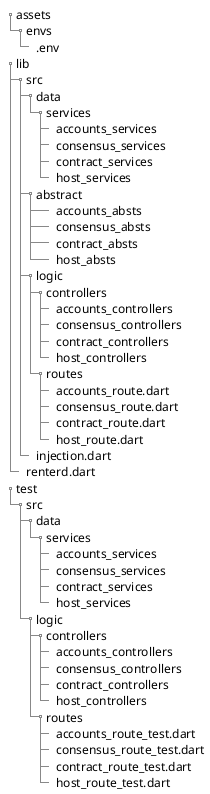 @startsalt Renterd
{
    {
        T
        +assets
        ++envs
        +++.env
        +lib
        ++src
        +++data
        ++++services
        +++++accounts_services
        +++++consensus_services
        +++++contract_services
        +++++host_services
        +++abstract
        +++++accounts_absts
        +++++consensus_absts
        +++++contract_absts
        +++++host_absts
        +++logic
        ++++controllers
        +++++accounts_controllers
        +++++consensus_controllers
        +++++contract_controllers
        +++++host_controllers
        ++++routes
        +++++accounts_route.dart
        +++++consensus_route.dart
        +++++contract_route.dart
        +++++host_route.dart
        +++injection.dart
        ++renterd.dart
        +test
        ++src
        +++data
        ++++services
        +++++accounts_services
        +++++consensus_services
        +++++contract_services
        +++++host_services
        +++logic
        ++++controllers
        +++++accounts_controllers
        +++++consensus_controllers
        +++++contract_controllers
        +++++host_controllers
        ++++routes
        +++++accounts_route_test.dart
        +++++consensus_route_test.dart
        +++++contract_route_test.dart
        +++++host_route_test.dart

    }
}

@endsalt